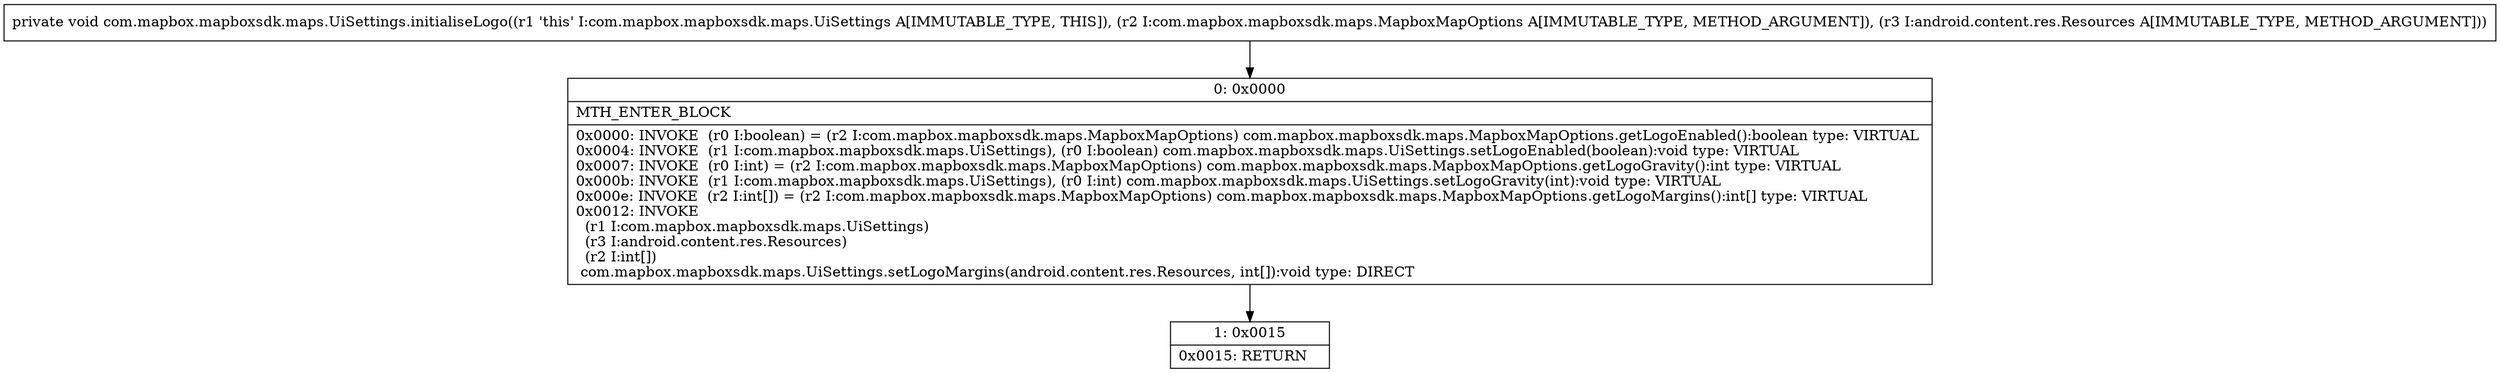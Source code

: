 digraph "CFG forcom.mapbox.mapboxsdk.maps.UiSettings.initialiseLogo(Lcom\/mapbox\/mapboxsdk\/maps\/MapboxMapOptions;Landroid\/content\/res\/Resources;)V" {
Node_0 [shape=record,label="{0\:\ 0x0000|MTH_ENTER_BLOCK\l|0x0000: INVOKE  (r0 I:boolean) = (r2 I:com.mapbox.mapboxsdk.maps.MapboxMapOptions) com.mapbox.mapboxsdk.maps.MapboxMapOptions.getLogoEnabled():boolean type: VIRTUAL \l0x0004: INVOKE  (r1 I:com.mapbox.mapboxsdk.maps.UiSettings), (r0 I:boolean) com.mapbox.mapboxsdk.maps.UiSettings.setLogoEnabled(boolean):void type: VIRTUAL \l0x0007: INVOKE  (r0 I:int) = (r2 I:com.mapbox.mapboxsdk.maps.MapboxMapOptions) com.mapbox.mapboxsdk.maps.MapboxMapOptions.getLogoGravity():int type: VIRTUAL \l0x000b: INVOKE  (r1 I:com.mapbox.mapboxsdk.maps.UiSettings), (r0 I:int) com.mapbox.mapboxsdk.maps.UiSettings.setLogoGravity(int):void type: VIRTUAL \l0x000e: INVOKE  (r2 I:int[]) = (r2 I:com.mapbox.mapboxsdk.maps.MapboxMapOptions) com.mapbox.mapboxsdk.maps.MapboxMapOptions.getLogoMargins():int[] type: VIRTUAL \l0x0012: INVOKE  \l  (r1 I:com.mapbox.mapboxsdk.maps.UiSettings)\l  (r3 I:android.content.res.Resources)\l  (r2 I:int[])\l com.mapbox.mapboxsdk.maps.UiSettings.setLogoMargins(android.content.res.Resources, int[]):void type: DIRECT \l}"];
Node_1 [shape=record,label="{1\:\ 0x0015|0x0015: RETURN   \l}"];
MethodNode[shape=record,label="{private void com.mapbox.mapboxsdk.maps.UiSettings.initialiseLogo((r1 'this' I:com.mapbox.mapboxsdk.maps.UiSettings A[IMMUTABLE_TYPE, THIS]), (r2 I:com.mapbox.mapboxsdk.maps.MapboxMapOptions A[IMMUTABLE_TYPE, METHOD_ARGUMENT]), (r3 I:android.content.res.Resources A[IMMUTABLE_TYPE, METHOD_ARGUMENT])) }"];
MethodNode -> Node_0;
Node_0 -> Node_1;
}

